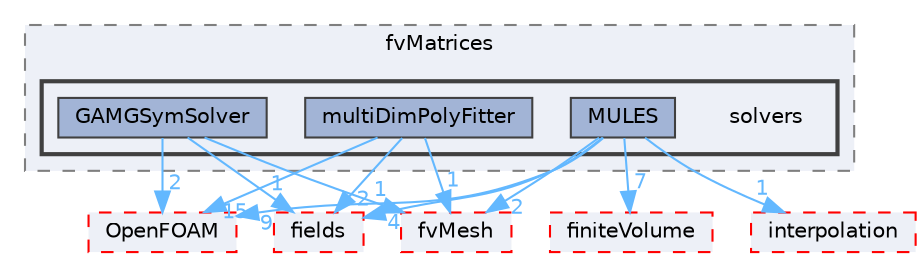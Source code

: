 digraph "src/finiteVolume/fvMatrices/solvers"
{
 // LATEX_PDF_SIZE
  bgcolor="transparent";
  edge [fontname=Helvetica,fontsize=10,labelfontname=Helvetica,labelfontsize=10];
  node [fontname=Helvetica,fontsize=10,shape=box,height=0.2,width=0.4];
  compound=true
  subgraph clusterdir_5d57e3901430bcc99a7ddac11a899224 {
    graph [ bgcolor="#edf0f7", pencolor="grey50", label="fvMatrices", fontname=Helvetica,fontsize=10 style="filled,dashed", URL="dir_5d57e3901430bcc99a7ddac11a899224.html",tooltip=""]
  subgraph clusterdir_21e8caa1e273a2fd1ca8d8e5e2ca4486 {
    graph [ bgcolor="#edf0f7", pencolor="grey25", label="", fontname=Helvetica,fontsize=10 style="filled,bold", URL="dir_21e8caa1e273a2fd1ca8d8e5e2ca4486.html",tooltip=""]
    dir_21e8caa1e273a2fd1ca8d8e5e2ca4486 [shape=plaintext, label="solvers"];
  dir_f99e131fc9aeec90fd7de12971615c66 [label="GAMGSymSolver", fillcolor="#a2b4d6", color="grey25", style="filled", URL="dir_f99e131fc9aeec90fd7de12971615c66.html",tooltip=""];
  dir_87813a55ec739ef0a6011feca433f374 [label="MULES", fillcolor="#a2b4d6", color="grey25", style="filled", URL="dir_87813a55ec739ef0a6011feca433f374.html",tooltip=""];
  dir_dd0a2bf48281b4f6ef390870064f62a8 [label="multiDimPolyFitter", fillcolor="#a2b4d6", color="grey25", style="filled", URL="dir_dd0a2bf48281b4f6ef390870064f62a8.html",tooltip=""];
  }
  }
  dir_25ab4a83a983f7bb7a38b7f63bb141b7 [label="fields", fillcolor="#edf0f7", color="red", style="filled,dashed", URL="dir_25ab4a83a983f7bb7a38b7f63bb141b7.html",tooltip=""];
  dir_2ea871e4defbdbd60808750cae643c63 [label="finiteVolume", fillcolor="#edf0f7", color="red", style="filled,dashed", URL="dir_2ea871e4defbdbd60808750cae643c63.html",tooltip=""];
  dir_a586eb954e2e5e74ecf6fe95a2457777 [label="interpolation", fillcolor="#edf0f7", color="red", style="filled,dashed", URL="dir_a586eb954e2e5e74ecf6fe95a2457777.html",tooltip=""];
  dir_c382fa095c9c33d8673c0dd60aaef275 [label="fvMesh", fillcolor="#edf0f7", color="red", style="filled,dashed", URL="dir_c382fa095c9c33d8673c0dd60aaef275.html",tooltip=""];
  dir_c5473ff19b20e6ec4dfe5c310b3778a8 [label="OpenFOAM", fillcolor="#edf0f7", color="red", style="filled,dashed", URL="dir_c5473ff19b20e6ec4dfe5c310b3778a8.html",tooltip=""];
  dir_f99e131fc9aeec90fd7de12971615c66->dir_25ab4a83a983f7bb7a38b7f63bb141b7 [headlabel="1", labeldistance=1.5 headhref="dir_001585_001332.html" href="dir_001585_001332.html" color="steelblue1" fontcolor="steelblue1"];
  dir_f99e131fc9aeec90fd7de12971615c66->dir_c382fa095c9c33d8673c0dd60aaef275 [headlabel="1", labeldistance=1.5 headhref="dir_001585_001544.html" href="dir_001585_001544.html" color="steelblue1" fontcolor="steelblue1"];
  dir_f99e131fc9aeec90fd7de12971615c66->dir_c5473ff19b20e6ec4dfe5c310b3778a8 [headlabel="2", labeldistance=1.5 headhref="dir_001585_002695.html" href="dir_001585_002695.html" color="steelblue1" fontcolor="steelblue1"];
  dir_87813a55ec739ef0a6011feca433f374->dir_25ab4a83a983f7bb7a38b7f63bb141b7 [headlabel="4", labeldistance=1.5 headhref="dir_002465_001332.html" href="dir_002465_001332.html" color="steelblue1" fontcolor="steelblue1"];
  dir_87813a55ec739ef0a6011feca433f374->dir_2ea871e4defbdbd60808750cae643c63 [headlabel="7", labeldistance=1.5 headhref="dir_002465_001388.html" href="dir_002465_001388.html" color="steelblue1" fontcolor="steelblue1"];
  dir_87813a55ec739ef0a6011feca433f374->dir_a586eb954e2e5e74ecf6fe95a2457777 [headlabel="1", labeldistance=1.5 headhref="dir_002465_001923.html" href="dir_002465_001923.html" color="steelblue1" fontcolor="steelblue1"];
  dir_87813a55ec739ef0a6011feca433f374->dir_c382fa095c9c33d8673c0dd60aaef275 [headlabel="2", labeldistance=1.5 headhref="dir_002465_001544.html" href="dir_002465_001544.html" color="steelblue1" fontcolor="steelblue1"];
  dir_87813a55ec739ef0a6011feca433f374->dir_c5473ff19b20e6ec4dfe5c310b3778a8 [headlabel="9", labeldistance=1.5 headhref="dir_002465_002695.html" href="dir_002465_002695.html" color="steelblue1" fontcolor="steelblue1"];
  dir_dd0a2bf48281b4f6ef390870064f62a8->dir_25ab4a83a983f7bb7a38b7f63bb141b7 [headlabel="2", labeldistance=1.5 headhref="dir_002473_001332.html" href="dir_002473_001332.html" color="steelblue1" fontcolor="steelblue1"];
  dir_dd0a2bf48281b4f6ef390870064f62a8->dir_c382fa095c9c33d8673c0dd60aaef275 [headlabel="1", labeldistance=1.5 headhref="dir_002473_001544.html" href="dir_002473_001544.html" color="steelblue1" fontcolor="steelblue1"];
  dir_dd0a2bf48281b4f6ef390870064f62a8->dir_c5473ff19b20e6ec4dfe5c310b3778a8 [headlabel="15", labeldistance=1.5 headhref="dir_002473_002695.html" href="dir_002473_002695.html" color="steelblue1" fontcolor="steelblue1"];
}
